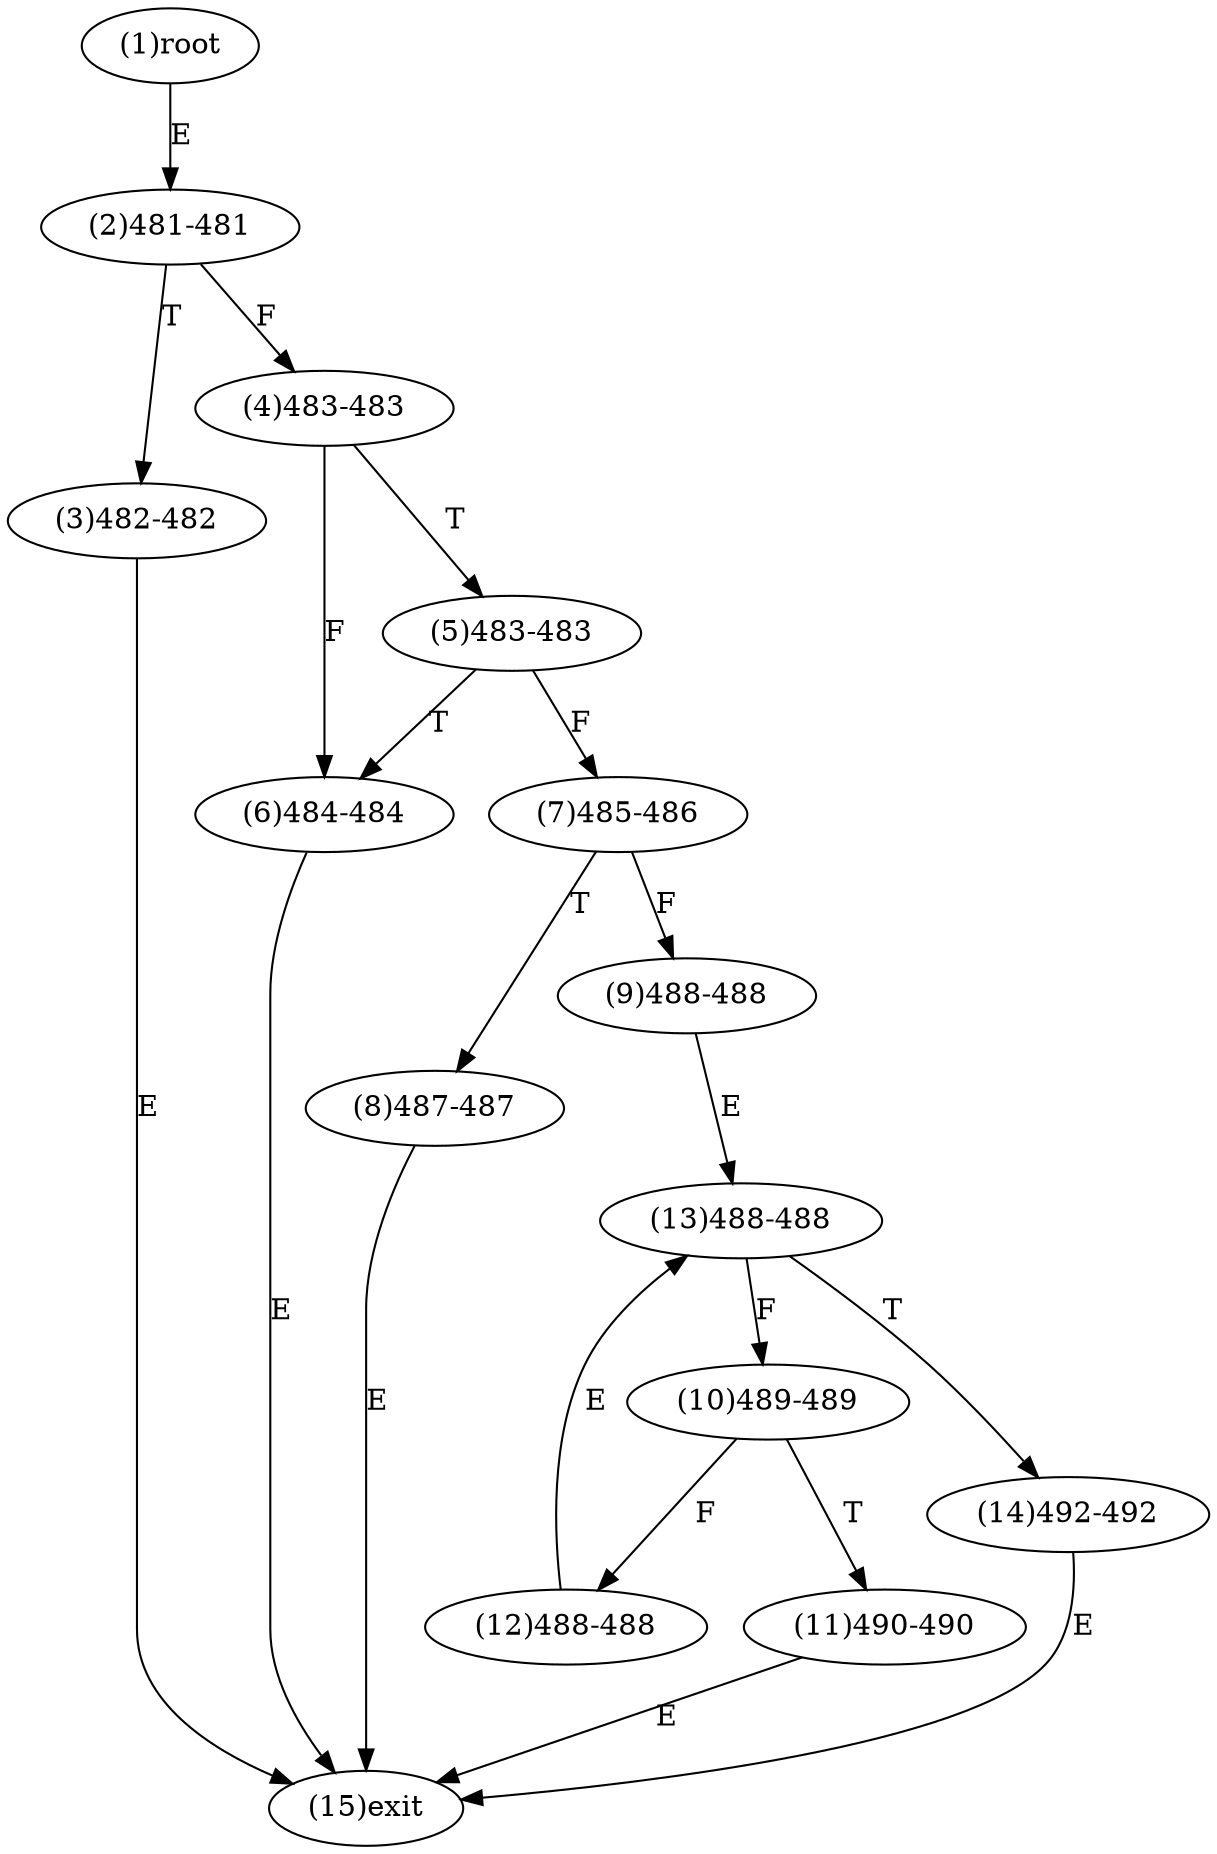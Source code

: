 digraph "" { 
1[ label="(1)root"];
2[ label="(2)481-481"];
3[ label="(3)482-482"];
4[ label="(4)483-483"];
5[ label="(5)483-483"];
6[ label="(6)484-484"];
7[ label="(7)485-486"];
8[ label="(8)487-487"];
9[ label="(9)488-488"];
10[ label="(10)489-489"];
11[ label="(11)490-490"];
12[ label="(12)488-488"];
13[ label="(13)488-488"];
14[ label="(14)492-492"];
15[ label="(15)exit"];
1->2[ label="E"];
2->4[ label="F"];
2->3[ label="T"];
3->15[ label="E"];
4->6[ label="F"];
4->5[ label="T"];
5->7[ label="F"];
5->6[ label="T"];
6->15[ label="E"];
7->9[ label="F"];
7->8[ label="T"];
8->15[ label="E"];
9->13[ label="E"];
10->12[ label="F"];
10->11[ label="T"];
11->15[ label="E"];
12->13[ label="E"];
13->10[ label="F"];
13->14[ label="T"];
14->15[ label="E"];
}